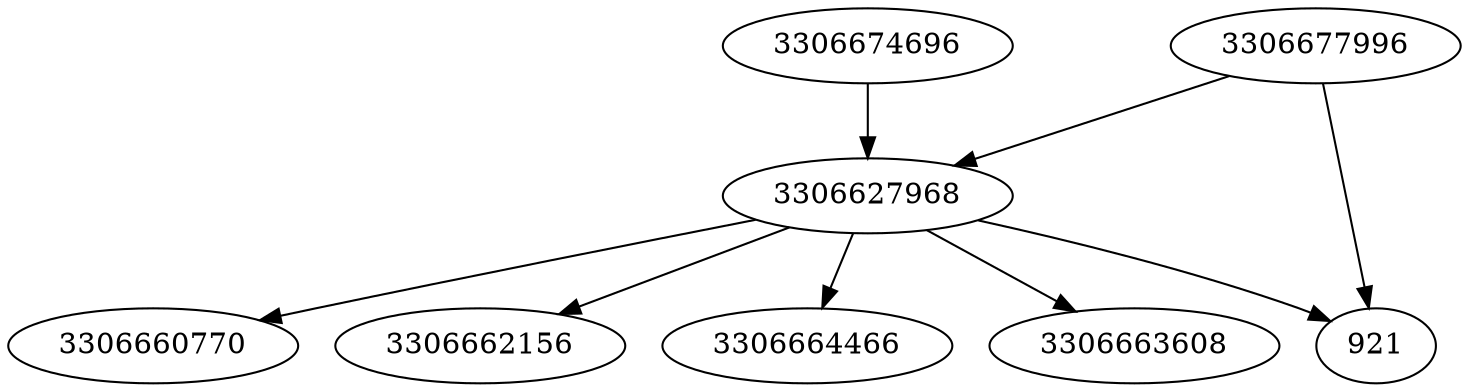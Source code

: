 strict digraph  {
3306627968;
3306660770;
3306674696;
3306677996;
3306662156;
3306664466;
3306663608;
921;
3306627968 -> 921;
3306627968 -> 3306660770;
3306627968 -> 3306662156;
3306627968 -> 3306663608;
3306627968 -> 3306664466;
3306674696 -> 3306627968;
3306677996 -> 921;
3306677996 -> 3306627968;
}
